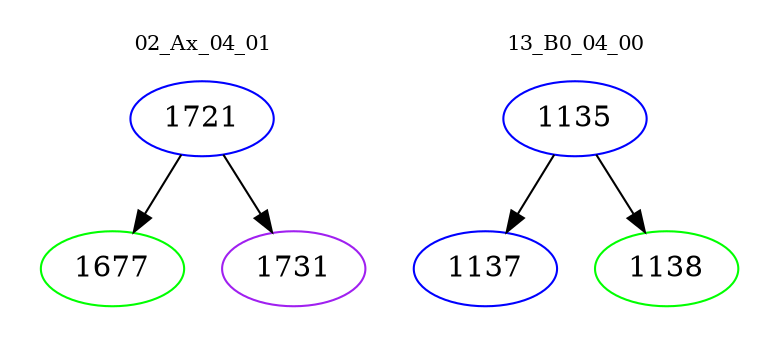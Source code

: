 digraph{
subgraph cluster_0 {
color = white
label = "02_Ax_04_01";
fontsize=10;
T0_1721 [label="1721", color="blue"]
T0_1721 -> T0_1677 [color="black"]
T0_1677 [label="1677", color="green"]
T0_1721 -> T0_1731 [color="black"]
T0_1731 [label="1731", color="purple"]
}
subgraph cluster_1 {
color = white
label = "13_B0_04_00";
fontsize=10;
T1_1135 [label="1135", color="blue"]
T1_1135 -> T1_1137 [color="black"]
T1_1137 [label="1137", color="blue"]
T1_1135 -> T1_1138 [color="black"]
T1_1138 [label="1138", color="green"]
}
}
